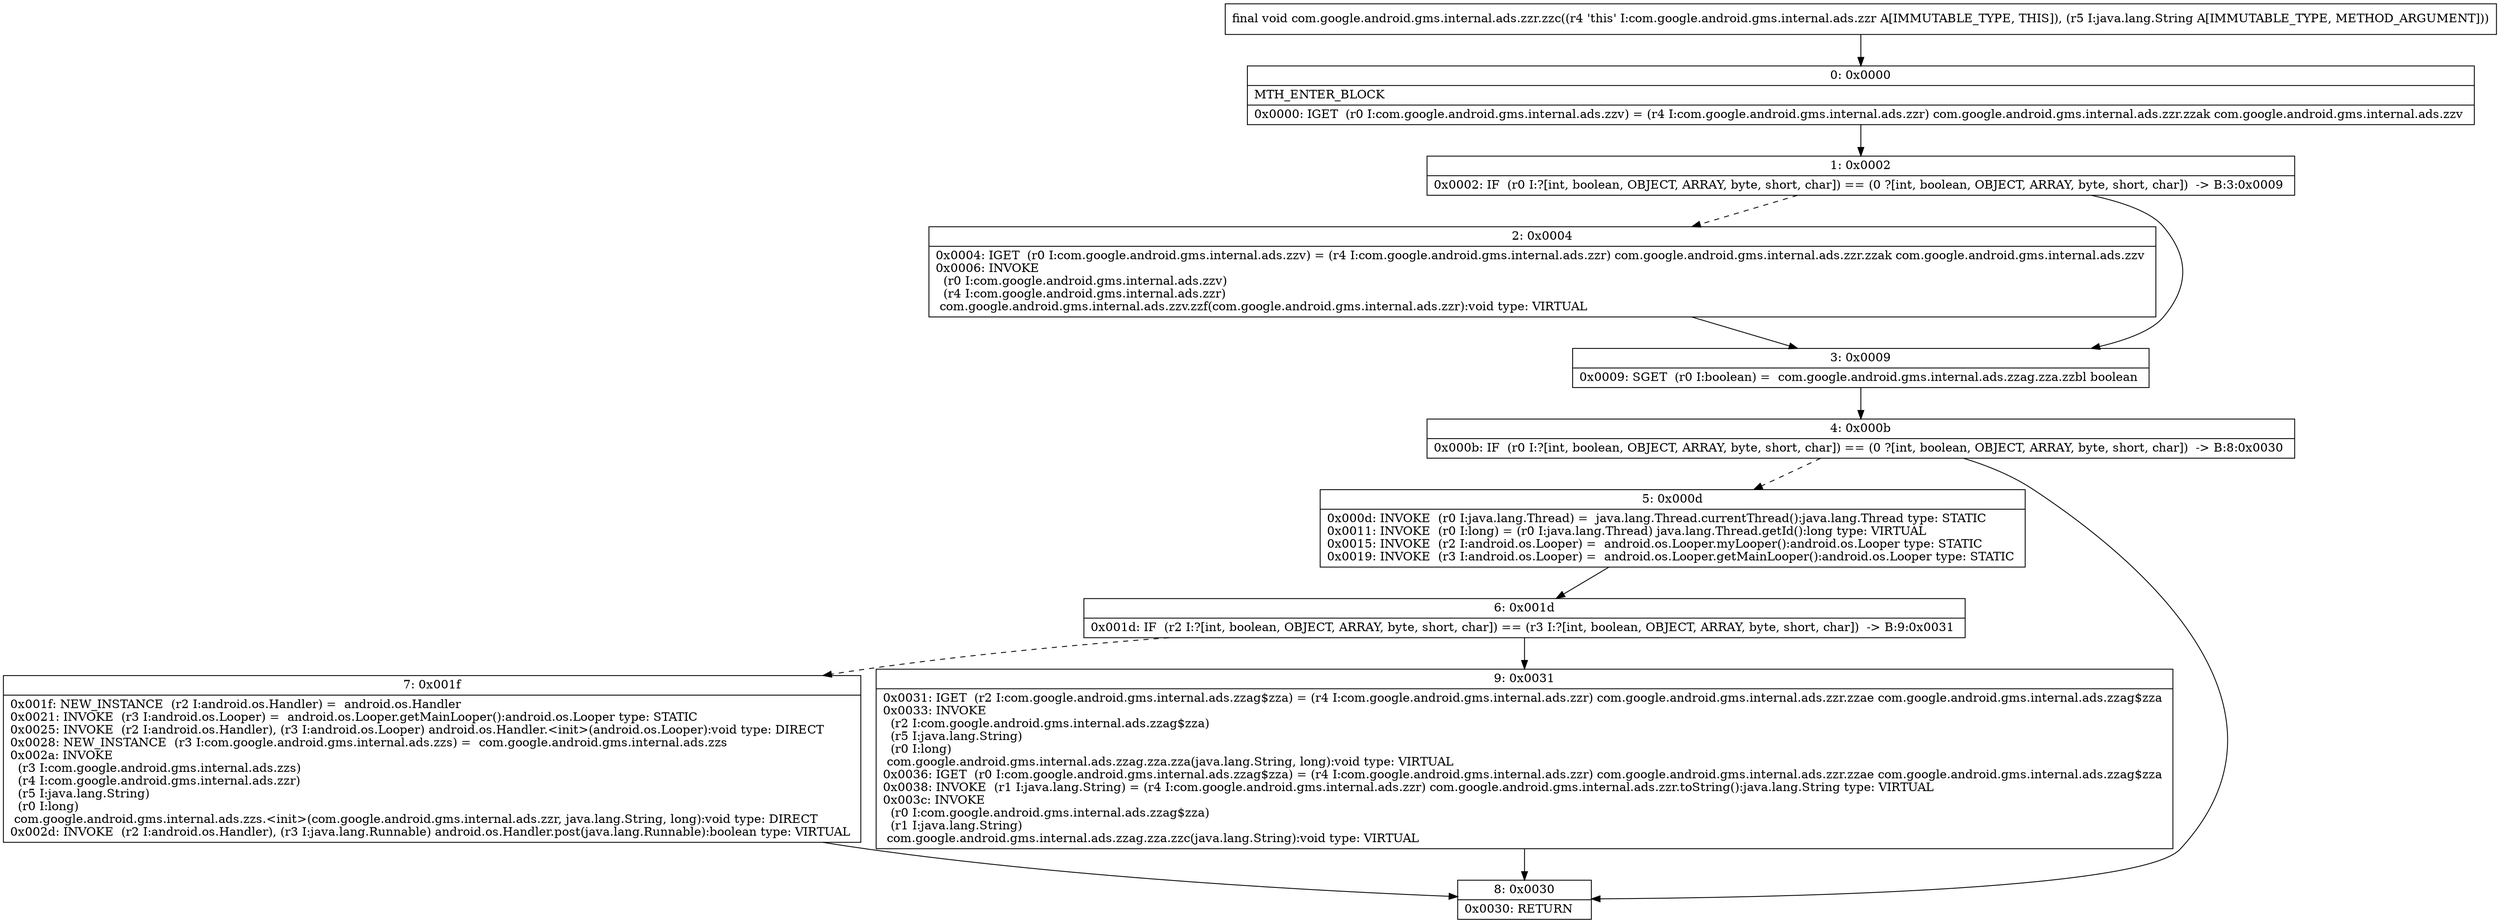 digraph "CFG forcom.google.android.gms.internal.ads.zzr.zzc(Ljava\/lang\/String;)V" {
Node_0 [shape=record,label="{0\:\ 0x0000|MTH_ENTER_BLOCK\l|0x0000: IGET  (r0 I:com.google.android.gms.internal.ads.zzv) = (r4 I:com.google.android.gms.internal.ads.zzr) com.google.android.gms.internal.ads.zzr.zzak com.google.android.gms.internal.ads.zzv \l}"];
Node_1 [shape=record,label="{1\:\ 0x0002|0x0002: IF  (r0 I:?[int, boolean, OBJECT, ARRAY, byte, short, char]) == (0 ?[int, boolean, OBJECT, ARRAY, byte, short, char])  \-\> B:3:0x0009 \l}"];
Node_2 [shape=record,label="{2\:\ 0x0004|0x0004: IGET  (r0 I:com.google.android.gms.internal.ads.zzv) = (r4 I:com.google.android.gms.internal.ads.zzr) com.google.android.gms.internal.ads.zzr.zzak com.google.android.gms.internal.ads.zzv \l0x0006: INVOKE  \l  (r0 I:com.google.android.gms.internal.ads.zzv)\l  (r4 I:com.google.android.gms.internal.ads.zzr)\l com.google.android.gms.internal.ads.zzv.zzf(com.google.android.gms.internal.ads.zzr):void type: VIRTUAL \l}"];
Node_3 [shape=record,label="{3\:\ 0x0009|0x0009: SGET  (r0 I:boolean) =  com.google.android.gms.internal.ads.zzag.zza.zzbl boolean \l}"];
Node_4 [shape=record,label="{4\:\ 0x000b|0x000b: IF  (r0 I:?[int, boolean, OBJECT, ARRAY, byte, short, char]) == (0 ?[int, boolean, OBJECT, ARRAY, byte, short, char])  \-\> B:8:0x0030 \l}"];
Node_5 [shape=record,label="{5\:\ 0x000d|0x000d: INVOKE  (r0 I:java.lang.Thread) =  java.lang.Thread.currentThread():java.lang.Thread type: STATIC \l0x0011: INVOKE  (r0 I:long) = (r0 I:java.lang.Thread) java.lang.Thread.getId():long type: VIRTUAL \l0x0015: INVOKE  (r2 I:android.os.Looper) =  android.os.Looper.myLooper():android.os.Looper type: STATIC \l0x0019: INVOKE  (r3 I:android.os.Looper) =  android.os.Looper.getMainLooper():android.os.Looper type: STATIC \l}"];
Node_6 [shape=record,label="{6\:\ 0x001d|0x001d: IF  (r2 I:?[int, boolean, OBJECT, ARRAY, byte, short, char]) == (r3 I:?[int, boolean, OBJECT, ARRAY, byte, short, char])  \-\> B:9:0x0031 \l}"];
Node_7 [shape=record,label="{7\:\ 0x001f|0x001f: NEW_INSTANCE  (r2 I:android.os.Handler) =  android.os.Handler \l0x0021: INVOKE  (r3 I:android.os.Looper) =  android.os.Looper.getMainLooper():android.os.Looper type: STATIC \l0x0025: INVOKE  (r2 I:android.os.Handler), (r3 I:android.os.Looper) android.os.Handler.\<init\>(android.os.Looper):void type: DIRECT \l0x0028: NEW_INSTANCE  (r3 I:com.google.android.gms.internal.ads.zzs) =  com.google.android.gms.internal.ads.zzs \l0x002a: INVOKE  \l  (r3 I:com.google.android.gms.internal.ads.zzs)\l  (r4 I:com.google.android.gms.internal.ads.zzr)\l  (r5 I:java.lang.String)\l  (r0 I:long)\l com.google.android.gms.internal.ads.zzs.\<init\>(com.google.android.gms.internal.ads.zzr, java.lang.String, long):void type: DIRECT \l0x002d: INVOKE  (r2 I:android.os.Handler), (r3 I:java.lang.Runnable) android.os.Handler.post(java.lang.Runnable):boolean type: VIRTUAL \l}"];
Node_8 [shape=record,label="{8\:\ 0x0030|0x0030: RETURN   \l}"];
Node_9 [shape=record,label="{9\:\ 0x0031|0x0031: IGET  (r2 I:com.google.android.gms.internal.ads.zzag$zza) = (r4 I:com.google.android.gms.internal.ads.zzr) com.google.android.gms.internal.ads.zzr.zzae com.google.android.gms.internal.ads.zzag$zza \l0x0033: INVOKE  \l  (r2 I:com.google.android.gms.internal.ads.zzag$zza)\l  (r5 I:java.lang.String)\l  (r0 I:long)\l com.google.android.gms.internal.ads.zzag.zza.zza(java.lang.String, long):void type: VIRTUAL \l0x0036: IGET  (r0 I:com.google.android.gms.internal.ads.zzag$zza) = (r4 I:com.google.android.gms.internal.ads.zzr) com.google.android.gms.internal.ads.zzr.zzae com.google.android.gms.internal.ads.zzag$zza \l0x0038: INVOKE  (r1 I:java.lang.String) = (r4 I:com.google.android.gms.internal.ads.zzr) com.google.android.gms.internal.ads.zzr.toString():java.lang.String type: VIRTUAL \l0x003c: INVOKE  \l  (r0 I:com.google.android.gms.internal.ads.zzag$zza)\l  (r1 I:java.lang.String)\l com.google.android.gms.internal.ads.zzag.zza.zzc(java.lang.String):void type: VIRTUAL \l}"];
MethodNode[shape=record,label="{final void com.google.android.gms.internal.ads.zzr.zzc((r4 'this' I:com.google.android.gms.internal.ads.zzr A[IMMUTABLE_TYPE, THIS]), (r5 I:java.lang.String A[IMMUTABLE_TYPE, METHOD_ARGUMENT])) }"];
MethodNode -> Node_0;
Node_0 -> Node_1;
Node_1 -> Node_2[style=dashed];
Node_1 -> Node_3;
Node_2 -> Node_3;
Node_3 -> Node_4;
Node_4 -> Node_5[style=dashed];
Node_4 -> Node_8;
Node_5 -> Node_6;
Node_6 -> Node_7[style=dashed];
Node_6 -> Node_9;
Node_7 -> Node_8;
Node_9 -> Node_8;
}


